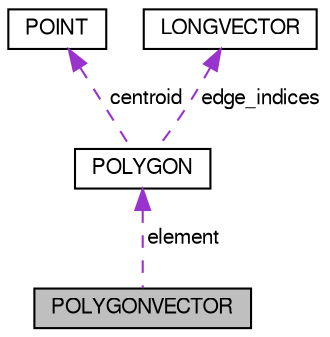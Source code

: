 digraph "POLYGONVECTOR"
{
  bgcolor="transparent";
  edge [fontname="FreeSans",fontsize="10",labelfontname="FreeSans",labelfontsize="10"];
  node [fontname="FreeSans",fontsize="10",shape=record];
  Node1 [label="POLYGONVECTOR",height=0.2,width=0.4,color="black", fillcolor="grey75", style="filled" fontcolor="black"];
  Node2 -> Node1 [dir="back",color="darkorchid3",fontsize="10",style="dashed",label=" element" ,fontname="FreeSans"];
  Node2 [label="POLYGON",height=0.2,width=0.4,color="black",URL="$struct_p_o_l_y_g_o_n.html"];
  Node3 -> Node2 [dir="back",color="darkorchid3",fontsize="10",style="dashed",label=" centroid" ,fontname="FreeSans"];
  Node3 [label="POINT",height=0.2,width=0.4,color="black",URL="$struct_p_o_i_n_t.html"];
  Node4 -> Node2 [dir="back",color="darkorchid3",fontsize="10",style="dashed",label=" edge_indices" ,fontname="FreeSans"];
  Node4 [label="LONGVECTOR",height=0.2,width=0.4,color="black",URL="$struct_l_o_n_g_v_e_c_t_o_r.html"];
}
